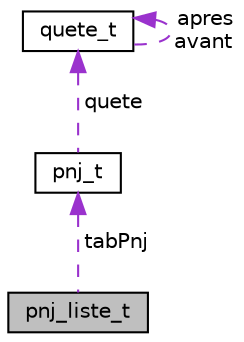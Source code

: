 digraph "pnj_liste_t"
{
 // LATEX_PDF_SIZE
  edge [fontname="Helvetica",fontsize="10",labelfontname="Helvetica",labelfontsize="10"];
  node [fontname="Helvetica",fontsize="10",shape=record];
  Node1 [label="pnj_liste_t",height=0.2,width=0.4,color="black", fillcolor="grey75", style="filled", fontcolor="black",tooltip="Structure qui correspond à une liste de pnj."];
  Node2 -> Node1 [dir="back",color="darkorchid3",fontsize="10",style="dashed",label=" tabPnj" ,fontname="Helvetica"];
  Node2 [label="pnj_t",height=0.2,width=0.4,color="black", fillcolor="white", style="filled",URL="$structpnj__t.html",tooltip="Structure d'un pnj ( Data )"];
  Node3 -> Node2 [dir="back",color="darkorchid3",fontsize="10",style="dashed",label=" quete" ,fontname="Helvetica"];
  Node3 [label="quete_t",height=0.2,width=0.4,color="black", fillcolor="white", style="filled",URL="$structquete__t.html",tooltip="Structure des quetes ( Data )"];
  Node3 -> Node3 [dir="back",color="darkorchid3",fontsize="10",style="dashed",label=" apres\navant" ,fontname="Helvetica"];
}
